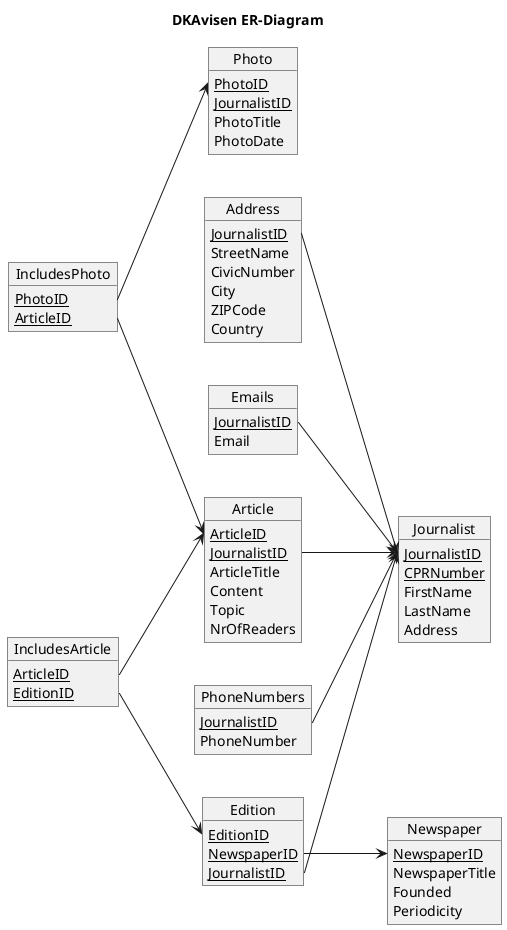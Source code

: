 @startuml logical_design_diagram
title DKAvisen ER-Diagram
left to right direction
skinparam linetype polyline
' skinparam linetype ortho

Object Journalist {
    <u>JournalistID
    <u>CPRNumber
    FirstName
    LastName
    Address
}

Object Emails {
    <u>JournalistID
    Email
}
Emails::JournalistID --> Journalist::JournalistID

Object PhoneNumbers {
    <u>JournalistID
    PhoneNumber
}
PhoneNumbers::JournalistID --> Journalist::JournalistID

Object Address {
    <u>JournalistID
    StreetName
    CivicNumber
    City
    ZIPCode
    Country
}
Address::JournalistID --> Journalist::JournalistID

Object Article {
    <u>ArticleID
    <u>JournalistID
    ArticleTitle
    Content
    Topic
    NrOfReaders
}
Article::JournalistID --> Journalist::JournalistID

Object Photo {
    <u>PhotoID
    <u>JournalistID
    PhotoTitle
    PhotoDate
}

Object IncludesPhoto {
    <u>PhotoID
    <u>ArticleID
}
IncludesPhoto::PhotoID --> Photo::PhotoID
IncludesPhoto::ArticleID --> Article::ArticleID

Object Newspaper {
    <u>NewspaperID
    NewspaperTitle
    Founded
    Periodicity
}

Object Edition {
    <u>EditionID
    <u>NewspaperID
    <u>JournalistID
}
Edition::NewspaperID --> Newspaper::NewspaperID
Edition::JournalistID --> Journalist::JournalistID

Object IncludesArticle {
    <u>ArticleID
    <u>EditionID
}
IncludesArticle::ArticleID --> Article::ArticleID
IncludesArticle::EditionID --> Edition::EditionID


@enduml